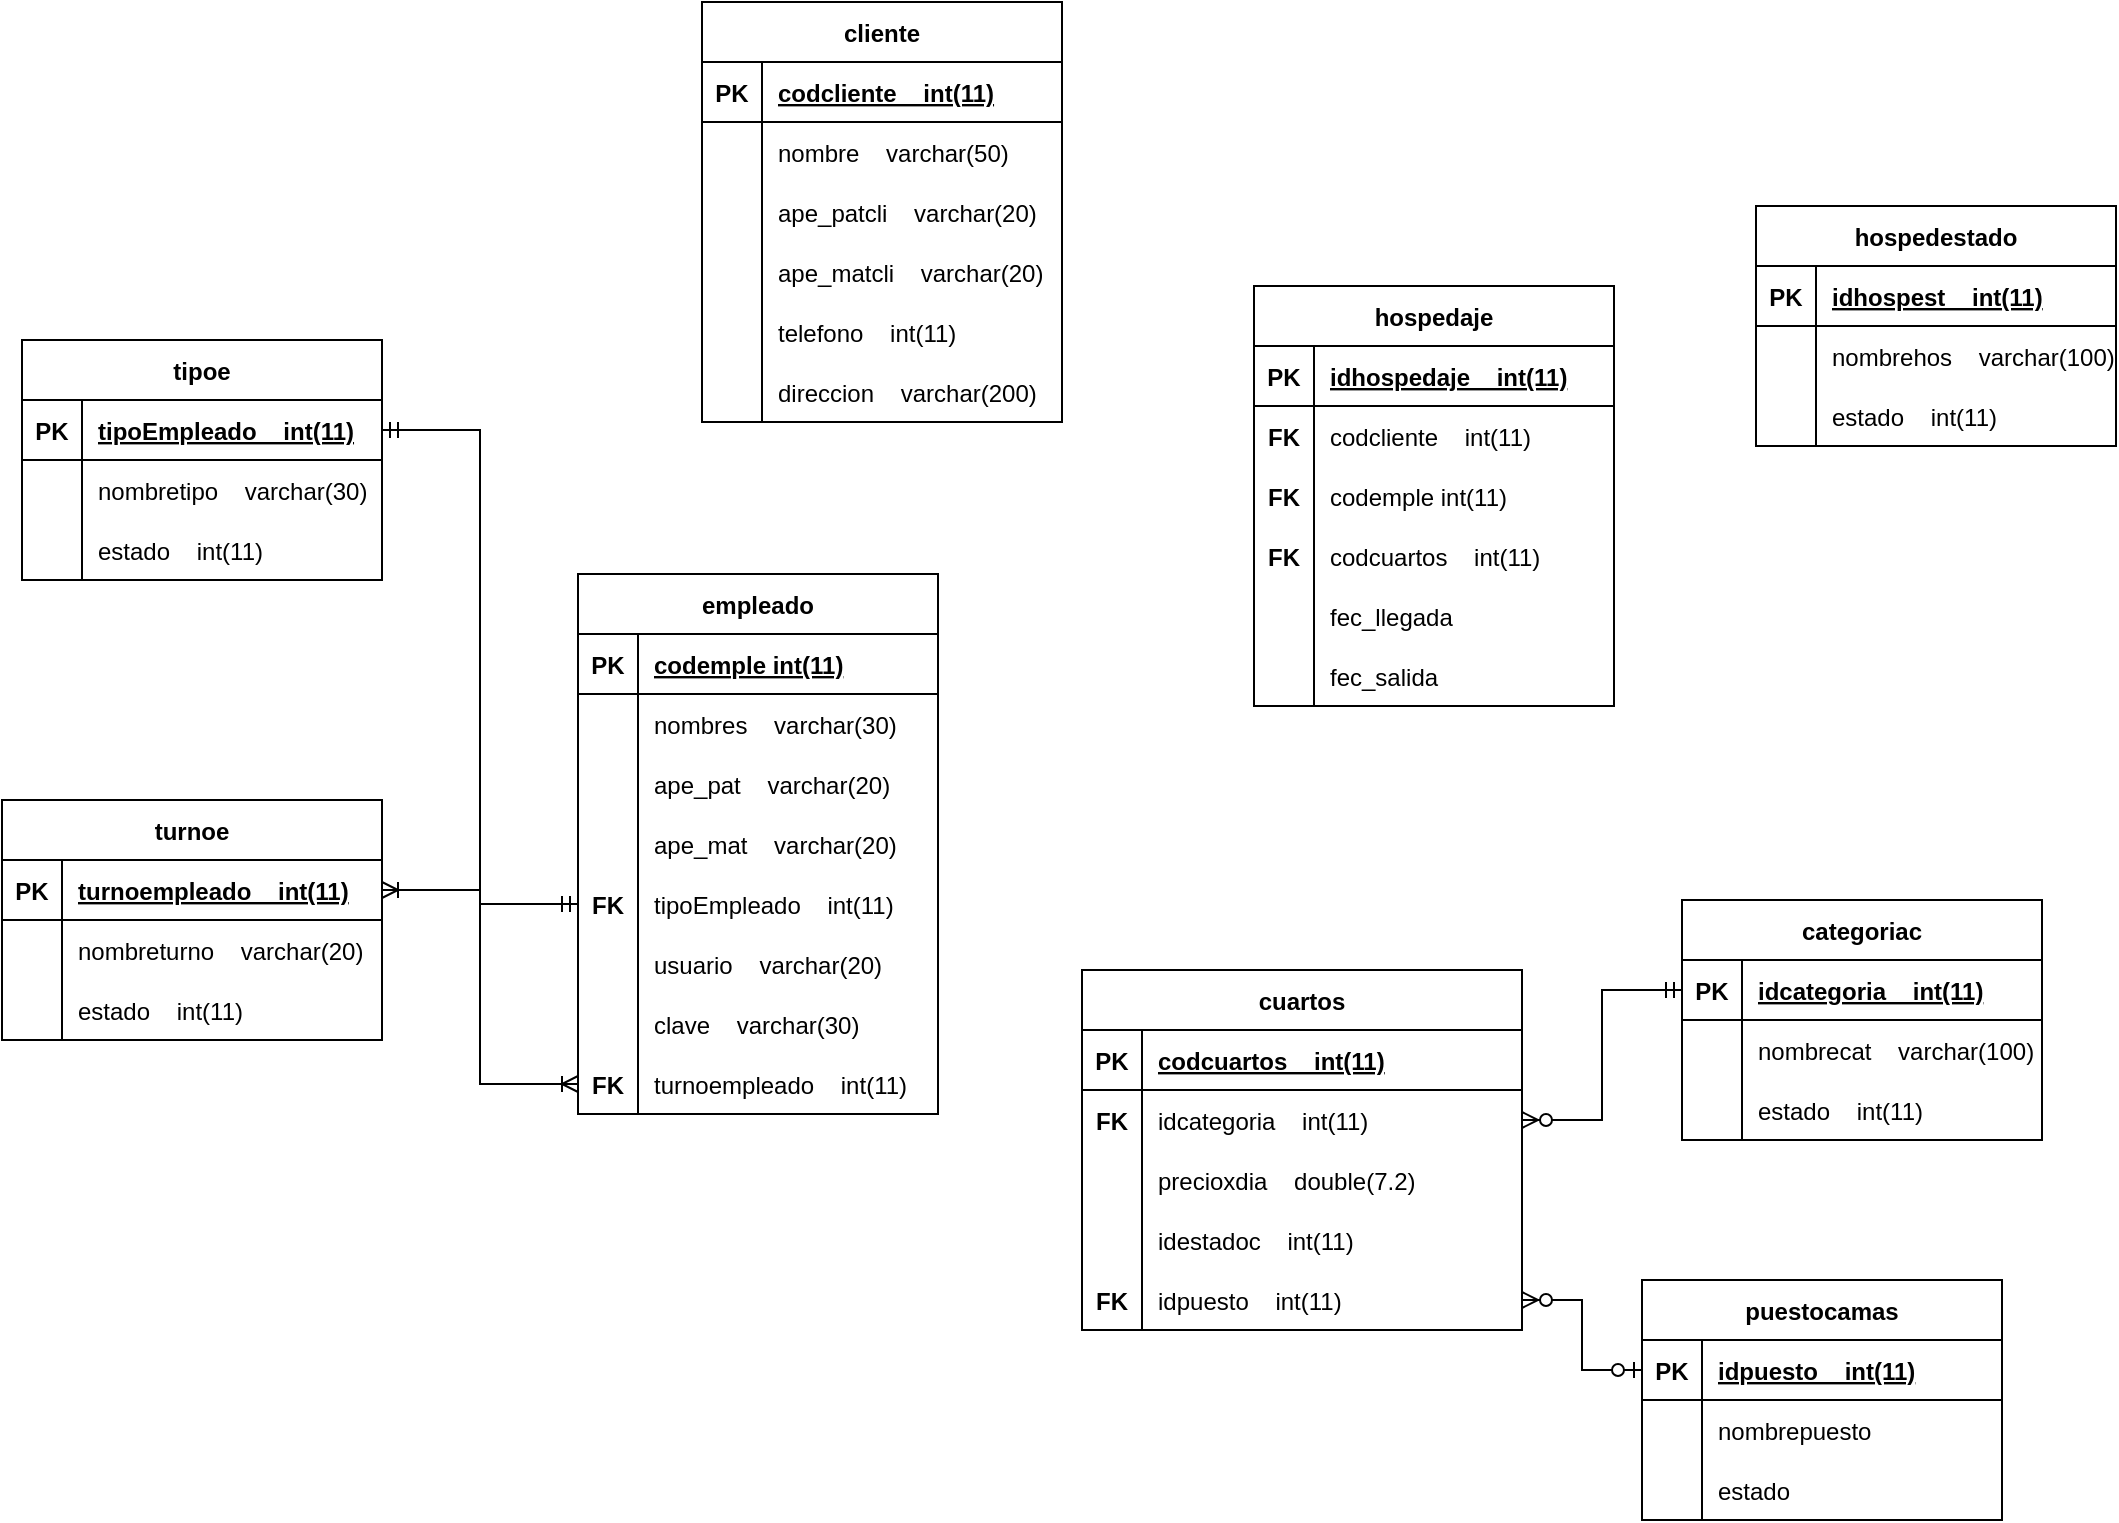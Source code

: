 <mxfile version="20.8.19" type="github">
  <diagram id="R2lEEEUBdFMjLlhIrx00" name="Page-1">
    <mxGraphModel dx="1730" dy="1556" grid="0" gridSize="10" guides="1" tooltips="1" connect="1" arrows="0" fold="1" page="1" pageScale="1" pageWidth="850" pageHeight="1100" background="none" math="0" shadow="0" extFonts="Permanent Marker^https://fonts.googleapis.com/css?family=Permanent+Marker">
      <root>
        <mxCell id="0" />
        <mxCell id="1" parent="0" />
        <mxCell id="DIXk5Qrp7IGli4hLKdru-1" value="empleado" style="shape=table;startSize=30;container=1;collapsible=1;childLayout=tableLayout;fixedRows=1;rowLines=0;fontStyle=1;align=center;resizeLast=1;" parent="1" vertex="1">
          <mxGeometry x="-62" y="187" width="180" height="270" as="geometry" />
        </mxCell>
        <mxCell id="DIXk5Qrp7IGli4hLKdru-2" value="" style="shape=tableRow;horizontal=0;startSize=0;swimlaneHead=0;swimlaneBody=0;fillColor=none;collapsible=0;dropTarget=0;points=[[0,0.5],[1,0.5]];portConstraint=eastwest;top=0;left=0;right=0;bottom=1;" parent="DIXk5Qrp7IGli4hLKdru-1" vertex="1">
          <mxGeometry y="30" width="180" height="30" as="geometry" />
        </mxCell>
        <mxCell id="DIXk5Qrp7IGli4hLKdru-3" value="PK" style="shape=partialRectangle;connectable=0;fillColor=none;top=0;left=0;bottom=0;right=0;fontStyle=1;overflow=hidden;" parent="DIXk5Qrp7IGli4hLKdru-2" vertex="1">
          <mxGeometry width="30" height="30" as="geometry">
            <mxRectangle width="30" height="30" as="alternateBounds" />
          </mxGeometry>
        </mxCell>
        <mxCell id="DIXk5Qrp7IGli4hLKdru-4" value="codemple int(11)" style="shape=partialRectangle;connectable=0;fillColor=none;top=0;left=0;bottom=0;right=0;align=left;spacingLeft=6;fontStyle=5;overflow=hidden;" parent="DIXk5Qrp7IGli4hLKdru-2" vertex="1">
          <mxGeometry x="30" width="150" height="30" as="geometry">
            <mxRectangle width="150" height="30" as="alternateBounds" />
          </mxGeometry>
        </mxCell>
        <mxCell id="DIXk5Qrp7IGli4hLKdru-5" value="" style="shape=tableRow;horizontal=0;startSize=0;swimlaneHead=0;swimlaneBody=0;fillColor=none;collapsible=0;dropTarget=0;points=[[0,0.5],[1,0.5]];portConstraint=eastwest;top=0;left=0;right=0;bottom=0;" parent="DIXk5Qrp7IGli4hLKdru-1" vertex="1">
          <mxGeometry y="60" width="180" height="30" as="geometry" />
        </mxCell>
        <mxCell id="DIXk5Qrp7IGli4hLKdru-6" value="" style="shape=partialRectangle;connectable=0;fillColor=none;top=0;left=0;bottom=0;right=0;editable=1;overflow=hidden;" parent="DIXk5Qrp7IGli4hLKdru-5" vertex="1">
          <mxGeometry width="30" height="30" as="geometry">
            <mxRectangle width="30" height="30" as="alternateBounds" />
          </mxGeometry>
        </mxCell>
        <mxCell id="DIXk5Qrp7IGli4hLKdru-7" value="nombres    varchar(30)" style="shape=partialRectangle;connectable=0;fillColor=none;top=0;left=0;bottom=0;right=0;align=left;spacingLeft=6;overflow=hidden;" parent="DIXk5Qrp7IGli4hLKdru-5" vertex="1">
          <mxGeometry x="30" width="150" height="30" as="geometry">
            <mxRectangle width="150" height="30" as="alternateBounds" />
          </mxGeometry>
        </mxCell>
        <mxCell id="DIXk5Qrp7IGli4hLKdru-8" value="" style="shape=tableRow;horizontal=0;startSize=0;swimlaneHead=0;swimlaneBody=0;fillColor=none;collapsible=0;dropTarget=0;points=[[0,0.5],[1,0.5]];portConstraint=eastwest;top=0;left=0;right=0;bottom=0;" parent="DIXk5Qrp7IGli4hLKdru-1" vertex="1">
          <mxGeometry y="90" width="180" height="30" as="geometry" />
        </mxCell>
        <mxCell id="DIXk5Qrp7IGli4hLKdru-9" value="" style="shape=partialRectangle;connectable=0;fillColor=none;top=0;left=0;bottom=0;right=0;editable=1;overflow=hidden;" parent="DIXk5Qrp7IGli4hLKdru-8" vertex="1">
          <mxGeometry width="30" height="30" as="geometry">
            <mxRectangle width="30" height="30" as="alternateBounds" />
          </mxGeometry>
        </mxCell>
        <mxCell id="DIXk5Qrp7IGli4hLKdru-10" value="ape_pat    varchar(20)" style="shape=partialRectangle;connectable=0;fillColor=none;top=0;left=0;bottom=0;right=0;align=left;spacingLeft=6;overflow=hidden;" parent="DIXk5Qrp7IGli4hLKdru-8" vertex="1">
          <mxGeometry x="30" width="150" height="30" as="geometry">
            <mxRectangle width="150" height="30" as="alternateBounds" />
          </mxGeometry>
        </mxCell>
        <mxCell id="DIXk5Qrp7IGli4hLKdru-11" value="" style="shape=tableRow;horizontal=0;startSize=0;swimlaneHead=0;swimlaneBody=0;fillColor=none;collapsible=0;dropTarget=0;points=[[0,0.5],[1,0.5]];portConstraint=eastwest;top=0;left=0;right=0;bottom=0;" parent="DIXk5Qrp7IGli4hLKdru-1" vertex="1">
          <mxGeometry y="120" width="180" height="30" as="geometry" />
        </mxCell>
        <mxCell id="DIXk5Qrp7IGli4hLKdru-12" value="" style="shape=partialRectangle;connectable=0;fillColor=none;top=0;left=0;bottom=0;right=0;editable=1;overflow=hidden;" parent="DIXk5Qrp7IGli4hLKdru-11" vertex="1">
          <mxGeometry width="30" height="30" as="geometry">
            <mxRectangle width="30" height="30" as="alternateBounds" />
          </mxGeometry>
        </mxCell>
        <mxCell id="DIXk5Qrp7IGli4hLKdru-13" value="ape_mat    varchar(20)" style="shape=partialRectangle;connectable=0;fillColor=none;top=0;left=0;bottom=0;right=0;align=left;spacingLeft=6;overflow=hidden;" parent="DIXk5Qrp7IGli4hLKdru-11" vertex="1">
          <mxGeometry x="30" width="150" height="30" as="geometry">
            <mxRectangle width="150" height="30" as="alternateBounds" />
          </mxGeometry>
        </mxCell>
        <mxCell id="DIXk5Qrp7IGli4hLKdru-14" value="" style="shape=tableRow;horizontal=0;startSize=0;swimlaneHead=0;swimlaneBody=0;fillColor=none;collapsible=0;dropTarget=0;points=[[0,0.5],[1,0.5]];portConstraint=eastwest;top=0;left=0;right=0;bottom=0;" parent="DIXk5Qrp7IGli4hLKdru-1" vertex="1">
          <mxGeometry y="150" width="180" height="30" as="geometry" />
        </mxCell>
        <mxCell id="DIXk5Qrp7IGli4hLKdru-15" value="FK" style="shape=partialRectangle;connectable=0;fillColor=none;top=0;left=0;bottom=0;right=0;editable=1;overflow=hidden;fontStyle=1" parent="DIXk5Qrp7IGli4hLKdru-14" vertex="1">
          <mxGeometry width="30" height="30" as="geometry">
            <mxRectangle width="30" height="30" as="alternateBounds" />
          </mxGeometry>
        </mxCell>
        <mxCell id="DIXk5Qrp7IGli4hLKdru-16" value="tipoEmpleado    int(11)" style="shape=partialRectangle;connectable=0;fillColor=none;top=0;left=0;bottom=0;right=0;align=left;spacingLeft=6;overflow=hidden;" parent="DIXk5Qrp7IGli4hLKdru-14" vertex="1">
          <mxGeometry x="30" width="150" height="30" as="geometry">
            <mxRectangle width="150" height="30" as="alternateBounds" />
          </mxGeometry>
        </mxCell>
        <mxCell id="DIXk5Qrp7IGli4hLKdru-17" value="" style="shape=tableRow;horizontal=0;startSize=0;swimlaneHead=0;swimlaneBody=0;fillColor=none;collapsible=0;dropTarget=0;points=[[0,0.5],[1,0.5]];portConstraint=eastwest;top=0;left=0;right=0;bottom=0;" parent="DIXk5Qrp7IGli4hLKdru-1" vertex="1">
          <mxGeometry y="180" width="180" height="30" as="geometry" />
        </mxCell>
        <mxCell id="DIXk5Qrp7IGli4hLKdru-18" value="" style="shape=partialRectangle;connectable=0;fillColor=none;top=0;left=0;bottom=0;right=0;editable=1;overflow=hidden;" parent="DIXk5Qrp7IGli4hLKdru-17" vertex="1">
          <mxGeometry width="30" height="30" as="geometry">
            <mxRectangle width="30" height="30" as="alternateBounds" />
          </mxGeometry>
        </mxCell>
        <mxCell id="DIXk5Qrp7IGli4hLKdru-19" value="usuario    varchar(20)" style="shape=partialRectangle;connectable=0;fillColor=none;top=0;left=0;bottom=0;right=0;align=left;spacingLeft=6;overflow=hidden;" parent="DIXk5Qrp7IGli4hLKdru-17" vertex="1">
          <mxGeometry x="30" width="150" height="30" as="geometry">
            <mxRectangle width="150" height="30" as="alternateBounds" />
          </mxGeometry>
        </mxCell>
        <mxCell id="DIXk5Qrp7IGli4hLKdru-39" value="" style="shape=tableRow;horizontal=0;startSize=0;swimlaneHead=0;swimlaneBody=0;fillColor=none;collapsible=0;dropTarget=0;points=[[0,0.5],[1,0.5]];portConstraint=eastwest;top=0;left=0;right=0;bottom=0;" parent="DIXk5Qrp7IGli4hLKdru-1" vertex="1">
          <mxGeometry y="210" width="180" height="30" as="geometry" />
        </mxCell>
        <mxCell id="DIXk5Qrp7IGli4hLKdru-40" value="" style="shape=partialRectangle;connectable=0;fillColor=none;top=0;left=0;bottom=0;right=0;editable=1;overflow=hidden;" parent="DIXk5Qrp7IGli4hLKdru-39" vertex="1">
          <mxGeometry width="30" height="30" as="geometry">
            <mxRectangle width="30" height="30" as="alternateBounds" />
          </mxGeometry>
        </mxCell>
        <mxCell id="DIXk5Qrp7IGli4hLKdru-41" value="clave    varchar(30)" style="shape=partialRectangle;connectable=0;fillColor=none;top=0;left=0;bottom=0;right=0;align=left;spacingLeft=6;overflow=hidden;" parent="DIXk5Qrp7IGli4hLKdru-39" vertex="1">
          <mxGeometry x="30" width="150" height="30" as="geometry">
            <mxRectangle width="150" height="30" as="alternateBounds" />
          </mxGeometry>
        </mxCell>
        <mxCell id="DIXk5Qrp7IGli4hLKdru-42" value="" style="shape=tableRow;horizontal=0;startSize=0;swimlaneHead=0;swimlaneBody=0;fillColor=none;collapsible=0;dropTarget=0;points=[[0,0.5],[1,0.5]];portConstraint=eastwest;top=0;left=0;right=0;bottom=0;" parent="DIXk5Qrp7IGli4hLKdru-1" vertex="1">
          <mxGeometry y="240" width="180" height="30" as="geometry" />
        </mxCell>
        <mxCell id="DIXk5Qrp7IGli4hLKdru-43" value="FK" style="shape=partialRectangle;connectable=0;fillColor=none;top=0;left=0;bottom=0;right=0;editable=1;overflow=hidden;fontStyle=1" parent="DIXk5Qrp7IGli4hLKdru-42" vertex="1">
          <mxGeometry width="30" height="30" as="geometry">
            <mxRectangle width="30" height="30" as="alternateBounds" />
          </mxGeometry>
        </mxCell>
        <mxCell id="DIXk5Qrp7IGli4hLKdru-44" value="turnoempleado    int(11)" style="shape=partialRectangle;connectable=0;fillColor=none;top=0;left=0;bottom=0;right=0;align=left;spacingLeft=6;overflow=hidden;" parent="DIXk5Qrp7IGli4hLKdru-42" vertex="1">
          <mxGeometry x="30" width="150" height="30" as="geometry">
            <mxRectangle width="150" height="30" as="alternateBounds" />
          </mxGeometry>
        </mxCell>
        <mxCell id="DIXk5Qrp7IGli4hLKdru-45" value="tipoe" style="shape=table;startSize=30;container=1;collapsible=1;childLayout=tableLayout;fixedRows=1;rowLines=0;fontStyle=1;align=center;resizeLast=1;" parent="1" vertex="1">
          <mxGeometry x="-340" y="70" width="180" height="120" as="geometry" />
        </mxCell>
        <mxCell id="DIXk5Qrp7IGli4hLKdru-46" value="" style="shape=tableRow;horizontal=0;startSize=0;swimlaneHead=0;swimlaneBody=0;fillColor=none;collapsible=0;dropTarget=0;points=[[0,0.5],[1,0.5]];portConstraint=eastwest;top=0;left=0;right=0;bottom=1;" parent="DIXk5Qrp7IGli4hLKdru-45" vertex="1">
          <mxGeometry y="30" width="180" height="30" as="geometry" />
        </mxCell>
        <mxCell id="DIXk5Qrp7IGli4hLKdru-47" value="PK" style="shape=partialRectangle;connectable=0;fillColor=none;top=0;left=0;bottom=0;right=0;fontStyle=1;overflow=hidden;" parent="DIXk5Qrp7IGli4hLKdru-46" vertex="1">
          <mxGeometry width="30" height="30" as="geometry">
            <mxRectangle width="30" height="30" as="alternateBounds" />
          </mxGeometry>
        </mxCell>
        <mxCell id="DIXk5Qrp7IGli4hLKdru-48" value="tipoEmpleado    int(11)" style="shape=partialRectangle;connectable=0;fillColor=none;top=0;left=0;bottom=0;right=0;align=left;spacingLeft=6;fontStyle=5;overflow=hidden;" parent="DIXk5Qrp7IGli4hLKdru-46" vertex="1">
          <mxGeometry x="30" width="150" height="30" as="geometry">
            <mxRectangle width="150" height="30" as="alternateBounds" />
          </mxGeometry>
        </mxCell>
        <mxCell id="DIXk5Qrp7IGli4hLKdru-49" value="" style="shape=tableRow;horizontal=0;startSize=0;swimlaneHead=0;swimlaneBody=0;fillColor=none;collapsible=0;dropTarget=0;points=[[0,0.5],[1,0.5]];portConstraint=eastwest;top=0;left=0;right=0;bottom=0;" parent="DIXk5Qrp7IGli4hLKdru-45" vertex="1">
          <mxGeometry y="60" width="180" height="30" as="geometry" />
        </mxCell>
        <mxCell id="DIXk5Qrp7IGli4hLKdru-50" value="" style="shape=partialRectangle;connectable=0;fillColor=none;top=0;left=0;bottom=0;right=0;editable=1;overflow=hidden;" parent="DIXk5Qrp7IGli4hLKdru-49" vertex="1">
          <mxGeometry width="30" height="30" as="geometry">
            <mxRectangle width="30" height="30" as="alternateBounds" />
          </mxGeometry>
        </mxCell>
        <mxCell id="DIXk5Qrp7IGli4hLKdru-51" value="nombretipo    varchar(30)" style="shape=partialRectangle;connectable=0;fillColor=none;top=0;left=0;bottom=0;right=0;align=left;spacingLeft=6;overflow=hidden;" parent="DIXk5Qrp7IGli4hLKdru-49" vertex="1">
          <mxGeometry x="30" width="150" height="30" as="geometry">
            <mxRectangle width="150" height="30" as="alternateBounds" />
          </mxGeometry>
        </mxCell>
        <mxCell id="DIXk5Qrp7IGli4hLKdru-52" value="" style="shape=tableRow;horizontal=0;startSize=0;swimlaneHead=0;swimlaneBody=0;fillColor=none;collapsible=0;dropTarget=0;points=[[0,0.5],[1,0.5]];portConstraint=eastwest;top=0;left=0;right=0;bottom=0;" parent="DIXk5Qrp7IGli4hLKdru-45" vertex="1">
          <mxGeometry y="90" width="180" height="30" as="geometry" />
        </mxCell>
        <mxCell id="DIXk5Qrp7IGli4hLKdru-53" value="" style="shape=partialRectangle;connectable=0;fillColor=none;top=0;left=0;bottom=0;right=0;editable=1;overflow=hidden;" parent="DIXk5Qrp7IGli4hLKdru-52" vertex="1">
          <mxGeometry width="30" height="30" as="geometry">
            <mxRectangle width="30" height="30" as="alternateBounds" />
          </mxGeometry>
        </mxCell>
        <mxCell id="DIXk5Qrp7IGli4hLKdru-54" value="estado    int(11)" style="shape=partialRectangle;connectable=0;fillColor=none;top=0;left=0;bottom=0;right=0;align=left;spacingLeft=6;overflow=hidden;" parent="DIXk5Qrp7IGli4hLKdru-52" vertex="1">
          <mxGeometry x="30" width="150" height="30" as="geometry">
            <mxRectangle width="150" height="30" as="alternateBounds" />
          </mxGeometry>
        </mxCell>
        <mxCell id="DIXk5Qrp7IGli4hLKdru-71" value="turnoe" style="shape=table;startSize=30;container=1;collapsible=1;childLayout=tableLayout;fixedRows=1;rowLines=0;fontStyle=1;align=center;resizeLast=1;" parent="1" vertex="1">
          <mxGeometry x="-350" y="300" width="190" height="120" as="geometry" />
        </mxCell>
        <mxCell id="DIXk5Qrp7IGli4hLKdru-72" value="" style="shape=tableRow;horizontal=0;startSize=0;swimlaneHead=0;swimlaneBody=0;fillColor=none;collapsible=0;dropTarget=0;points=[[0,0.5],[1,0.5]];portConstraint=eastwest;top=0;left=0;right=0;bottom=1;" parent="DIXk5Qrp7IGli4hLKdru-71" vertex="1">
          <mxGeometry y="30" width="190" height="30" as="geometry" />
        </mxCell>
        <mxCell id="DIXk5Qrp7IGli4hLKdru-73" value="PK" style="shape=partialRectangle;connectable=0;fillColor=none;top=0;left=0;bottom=0;right=0;fontStyle=1;overflow=hidden;" parent="DIXk5Qrp7IGli4hLKdru-72" vertex="1">
          <mxGeometry width="30" height="30" as="geometry">
            <mxRectangle width="30" height="30" as="alternateBounds" />
          </mxGeometry>
        </mxCell>
        <mxCell id="DIXk5Qrp7IGli4hLKdru-74" value="turnoempleado    int(11)" style="shape=partialRectangle;connectable=0;fillColor=none;top=0;left=0;bottom=0;right=0;align=left;spacingLeft=6;fontStyle=5;overflow=hidden;" parent="DIXk5Qrp7IGli4hLKdru-72" vertex="1">
          <mxGeometry x="30" width="160" height="30" as="geometry">
            <mxRectangle width="160" height="30" as="alternateBounds" />
          </mxGeometry>
        </mxCell>
        <mxCell id="DIXk5Qrp7IGli4hLKdru-75" value="" style="shape=tableRow;horizontal=0;startSize=0;swimlaneHead=0;swimlaneBody=0;fillColor=none;collapsible=0;dropTarget=0;points=[[0,0.5],[1,0.5]];portConstraint=eastwest;top=0;left=0;right=0;bottom=0;" parent="DIXk5Qrp7IGli4hLKdru-71" vertex="1">
          <mxGeometry y="60" width="190" height="30" as="geometry" />
        </mxCell>
        <mxCell id="DIXk5Qrp7IGli4hLKdru-76" value="" style="shape=partialRectangle;connectable=0;fillColor=none;top=0;left=0;bottom=0;right=0;editable=1;overflow=hidden;" parent="DIXk5Qrp7IGli4hLKdru-75" vertex="1">
          <mxGeometry width="30" height="30" as="geometry">
            <mxRectangle width="30" height="30" as="alternateBounds" />
          </mxGeometry>
        </mxCell>
        <mxCell id="DIXk5Qrp7IGli4hLKdru-77" value="nombreturno    varchar(20)" style="shape=partialRectangle;connectable=0;fillColor=none;top=0;left=0;bottom=0;right=0;align=left;spacingLeft=6;overflow=hidden;" parent="DIXk5Qrp7IGli4hLKdru-75" vertex="1">
          <mxGeometry x="30" width="160" height="30" as="geometry">
            <mxRectangle width="160" height="30" as="alternateBounds" />
          </mxGeometry>
        </mxCell>
        <mxCell id="DIXk5Qrp7IGli4hLKdru-78" value="" style="shape=tableRow;horizontal=0;startSize=0;swimlaneHead=0;swimlaneBody=0;fillColor=none;collapsible=0;dropTarget=0;points=[[0,0.5],[1,0.5]];portConstraint=eastwest;top=0;left=0;right=0;bottom=0;" parent="DIXk5Qrp7IGli4hLKdru-71" vertex="1">
          <mxGeometry y="90" width="190" height="30" as="geometry" />
        </mxCell>
        <mxCell id="DIXk5Qrp7IGli4hLKdru-79" value="" style="shape=partialRectangle;connectable=0;fillColor=none;top=0;left=0;bottom=0;right=0;editable=1;overflow=hidden;" parent="DIXk5Qrp7IGli4hLKdru-78" vertex="1">
          <mxGeometry width="30" height="30" as="geometry">
            <mxRectangle width="30" height="30" as="alternateBounds" />
          </mxGeometry>
        </mxCell>
        <mxCell id="DIXk5Qrp7IGli4hLKdru-80" value="estado    int(11)" style="shape=partialRectangle;connectable=0;fillColor=none;top=0;left=0;bottom=0;right=0;align=left;spacingLeft=6;overflow=hidden;" parent="DIXk5Qrp7IGli4hLKdru-78" vertex="1">
          <mxGeometry x="30" width="160" height="30" as="geometry">
            <mxRectangle width="160" height="30" as="alternateBounds" />
          </mxGeometry>
        </mxCell>
        <mxCell id="DIXk5Qrp7IGli4hLKdru-97" value="" style="edgeStyle=orthogonalEdgeStyle;fontSize=12;html=1;endArrow=ERmandOne;startArrow=ERmandOne;rounded=0;exitX=1;exitY=0.5;exitDx=0;exitDy=0;entryX=0;entryY=0.5;entryDx=0;entryDy=0;" parent="1" source="DIXk5Qrp7IGli4hLKdru-46" target="DIXk5Qrp7IGli4hLKdru-14" edge="1">
          <mxGeometry width="100" height="100" relative="1" as="geometry">
            <mxPoint x="-120" y="290" as="sourcePoint" />
            <mxPoint x="-20" y="190" as="targetPoint" />
          </mxGeometry>
        </mxCell>
        <mxCell id="DIXk5Qrp7IGli4hLKdru-100" value="cliente" style="shape=table;startSize=30;container=1;collapsible=1;childLayout=tableLayout;fixedRows=1;rowLines=0;fontStyle=1;align=center;resizeLast=1;" parent="1" vertex="1">
          <mxGeometry y="-99" width="180" height="210" as="geometry" />
        </mxCell>
        <mxCell id="DIXk5Qrp7IGli4hLKdru-101" value="" style="shape=tableRow;horizontal=0;startSize=0;swimlaneHead=0;swimlaneBody=0;fillColor=none;collapsible=0;dropTarget=0;points=[[0,0.5],[1,0.5]];portConstraint=eastwest;top=0;left=0;right=0;bottom=1;" parent="DIXk5Qrp7IGli4hLKdru-100" vertex="1">
          <mxGeometry y="30" width="180" height="30" as="geometry" />
        </mxCell>
        <mxCell id="DIXk5Qrp7IGli4hLKdru-102" value="PK" style="shape=partialRectangle;connectable=0;fillColor=none;top=0;left=0;bottom=0;right=0;fontStyle=1;overflow=hidden;" parent="DIXk5Qrp7IGli4hLKdru-101" vertex="1">
          <mxGeometry width="30" height="30" as="geometry">
            <mxRectangle width="30" height="30" as="alternateBounds" />
          </mxGeometry>
        </mxCell>
        <mxCell id="DIXk5Qrp7IGli4hLKdru-103" value="codcliente    int(11)" style="shape=partialRectangle;connectable=0;fillColor=none;top=0;left=0;bottom=0;right=0;align=left;spacingLeft=6;fontStyle=5;overflow=hidden;" parent="DIXk5Qrp7IGli4hLKdru-101" vertex="1">
          <mxGeometry x="30" width="150" height="30" as="geometry">
            <mxRectangle width="150" height="30" as="alternateBounds" />
          </mxGeometry>
        </mxCell>
        <mxCell id="DIXk5Qrp7IGli4hLKdru-104" value="" style="shape=tableRow;horizontal=0;startSize=0;swimlaneHead=0;swimlaneBody=0;fillColor=none;collapsible=0;dropTarget=0;points=[[0,0.5],[1,0.5]];portConstraint=eastwest;top=0;left=0;right=0;bottom=0;" parent="DIXk5Qrp7IGli4hLKdru-100" vertex="1">
          <mxGeometry y="60" width="180" height="30" as="geometry" />
        </mxCell>
        <mxCell id="DIXk5Qrp7IGli4hLKdru-105" value="" style="shape=partialRectangle;connectable=0;fillColor=none;top=0;left=0;bottom=0;right=0;editable=1;overflow=hidden;" parent="DIXk5Qrp7IGli4hLKdru-104" vertex="1">
          <mxGeometry width="30" height="30" as="geometry">
            <mxRectangle width="30" height="30" as="alternateBounds" />
          </mxGeometry>
        </mxCell>
        <mxCell id="DIXk5Qrp7IGli4hLKdru-106" value="nombre    varchar(50)" style="shape=partialRectangle;connectable=0;fillColor=none;top=0;left=0;bottom=0;right=0;align=left;spacingLeft=6;overflow=hidden;" parent="DIXk5Qrp7IGli4hLKdru-104" vertex="1">
          <mxGeometry x="30" width="150" height="30" as="geometry">
            <mxRectangle width="150" height="30" as="alternateBounds" />
          </mxGeometry>
        </mxCell>
        <mxCell id="DIXk5Qrp7IGli4hLKdru-107" value="" style="shape=tableRow;horizontal=0;startSize=0;swimlaneHead=0;swimlaneBody=0;fillColor=none;collapsible=0;dropTarget=0;points=[[0,0.5],[1,0.5]];portConstraint=eastwest;top=0;left=0;right=0;bottom=0;" parent="DIXk5Qrp7IGli4hLKdru-100" vertex="1">
          <mxGeometry y="90" width="180" height="30" as="geometry" />
        </mxCell>
        <mxCell id="DIXk5Qrp7IGli4hLKdru-108" value="" style="shape=partialRectangle;connectable=0;fillColor=none;top=0;left=0;bottom=0;right=0;editable=1;overflow=hidden;" parent="DIXk5Qrp7IGli4hLKdru-107" vertex="1">
          <mxGeometry width="30" height="30" as="geometry">
            <mxRectangle width="30" height="30" as="alternateBounds" />
          </mxGeometry>
        </mxCell>
        <mxCell id="DIXk5Qrp7IGli4hLKdru-109" value="ape_patcli    varchar(20)" style="shape=partialRectangle;connectable=0;fillColor=none;top=0;left=0;bottom=0;right=0;align=left;spacingLeft=6;overflow=hidden;" parent="DIXk5Qrp7IGli4hLKdru-107" vertex="1">
          <mxGeometry x="30" width="150" height="30" as="geometry">
            <mxRectangle width="150" height="30" as="alternateBounds" />
          </mxGeometry>
        </mxCell>
        <mxCell id="DIXk5Qrp7IGli4hLKdru-110" value="" style="shape=tableRow;horizontal=0;startSize=0;swimlaneHead=0;swimlaneBody=0;fillColor=none;collapsible=0;dropTarget=0;points=[[0,0.5],[1,0.5]];portConstraint=eastwest;top=0;left=0;right=0;bottom=0;" parent="DIXk5Qrp7IGli4hLKdru-100" vertex="1">
          <mxGeometry y="120" width="180" height="30" as="geometry" />
        </mxCell>
        <mxCell id="DIXk5Qrp7IGli4hLKdru-111" value="" style="shape=partialRectangle;connectable=0;fillColor=none;top=0;left=0;bottom=0;right=0;editable=1;overflow=hidden;" parent="DIXk5Qrp7IGli4hLKdru-110" vertex="1">
          <mxGeometry width="30" height="30" as="geometry">
            <mxRectangle width="30" height="30" as="alternateBounds" />
          </mxGeometry>
        </mxCell>
        <mxCell id="DIXk5Qrp7IGli4hLKdru-112" value="ape_matcli    varchar(20)" style="shape=partialRectangle;connectable=0;fillColor=none;top=0;left=0;bottom=0;right=0;align=left;spacingLeft=6;overflow=hidden;" parent="DIXk5Qrp7IGli4hLKdru-110" vertex="1">
          <mxGeometry x="30" width="150" height="30" as="geometry">
            <mxRectangle width="150" height="30" as="alternateBounds" />
          </mxGeometry>
        </mxCell>
        <mxCell id="DIXk5Qrp7IGli4hLKdru-113" value="" style="shape=tableRow;horizontal=0;startSize=0;swimlaneHead=0;swimlaneBody=0;fillColor=none;collapsible=0;dropTarget=0;points=[[0,0.5],[1,0.5]];portConstraint=eastwest;top=0;left=0;right=0;bottom=0;" parent="DIXk5Qrp7IGli4hLKdru-100" vertex="1">
          <mxGeometry y="150" width="180" height="30" as="geometry" />
        </mxCell>
        <mxCell id="DIXk5Qrp7IGli4hLKdru-114" value="" style="shape=partialRectangle;connectable=0;fillColor=none;top=0;left=0;bottom=0;right=0;editable=1;overflow=hidden;" parent="DIXk5Qrp7IGli4hLKdru-113" vertex="1">
          <mxGeometry width="30" height="30" as="geometry">
            <mxRectangle width="30" height="30" as="alternateBounds" />
          </mxGeometry>
        </mxCell>
        <mxCell id="DIXk5Qrp7IGli4hLKdru-115" value="telefono    int(11)" style="shape=partialRectangle;connectable=0;fillColor=none;top=0;left=0;bottom=0;right=0;align=left;spacingLeft=6;overflow=hidden;" parent="DIXk5Qrp7IGli4hLKdru-113" vertex="1">
          <mxGeometry x="30" width="150" height="30" as="geometry">
            <mxRectangle width="150" height="30" as="alternateBounds" />
          </mxGeometry>
        </mxCell>
        <mxCell id="DIXk5Qrp7IGli4hLKdru-116" value="" style="shape=tableRow;horizontal=0;startSize=0;swimlaneHead=0;swimlaneBody=0;fillColor=none;collapsible=0;dropTarget=0;points=[[0,0.5],[1,0.5]];portConstraint=eastwest;top=0;left=0;right=0;bottom=0;" parent="DIXk5Qrp7IGli4hLKdru-100" vertex="1">
          <mxGeometry y="180" width="180" height="30" as="geometry" />
        </mxCell>
        <mxCell id="DIXk5Qrp7IGli4hLKdru-117" value="" style="shape=partialRectangle;connectable=0;fillColor=none;top=0;left=0;bottom=0;right=0;editable=1;overflow=hidden;" parent="DIXk5Qrp7IGli4hLKdru-116" vertex="1">
          <mxGeometry width="30" height="30" as="geometry">
            <mxRectangle width="30" height="30" as="alternateBounds" />
          </mxGeometry>
        </mxCell>
        <mxCell id="DIXk5Qrp7IGli4hLKdru-118" value="direccion    varchar(200)" style="shape=partialRectangle;connectable=0;fillColor=none;top=0;left=0;bottom=0;right=0;align=left;spacingLeft=6;overflow=hidden;" parent="DIXk5Qrp7IGli4hLKdru-116" vertex="1">
          <mxGeometry x="30" width="150" height="30" as="geometry">
            <mxRectangle width="150" height="30" as="alternateBounds" />
          </mxGeometry>
        </mxCell>
        <mxCell id="DIXk5Qrp7IGli4hLKdru-119" value="cuartos" style="shape=table;startSize=30;container=1;collapsible=1;childLayout=tableLayout;fixedRows=1;rowLines=0;fontStyle=1;align=center;resizeLast=1;" parent="1" vertex="1">
          <mxGeometry x="190" y="385" width="220" height="180" as="geometry" />
        </mxCell>
        <mxCell id="DIXk5Qrp7IGli4hLKdru-120" value="" style="shape=tableRow;horizontal=0;startSize=0;swimlaneHead=0;swimlaneBody=0;fillColor=none;collapsible=0;dropTarget=0;points=[[0,0.5],[1,0.5]];portConstraint=eastwest;top=0;left=0;right=0;bottom=1;" parent="DIXk5Qrp7IGli4hLKdru-119" vertex="1">
          <mxGeometry y="30" width="220" height="30" as="geometry" />
        </mxCell>
        <mxCell id="DIXk5Qrp7IGli4hLKdru-121" value="PK" style="shape=partialRectangle;connectable=0;fillColor=none;top=0;left=0;bottom=0;right=0;fontStyle=1;overflow=hidden;" parent="DIXk5Qrp7IGli4hLKdru-120" vertex="1">
          <mxGeometry width="30" height="30" as="geometry">
            <mxRectangle width="30" height="30" as="alternateBounds" />
          </mxGeometry>
        </mxCell>
        <mxCell id="DIXk5Qrp7IGli4hLKdru-122" value="codcuartos    int(11)" style="shape=partialRectangle;connectable=0;fillColor=none;top=0;left=0;bottom=0;right=0;align=left;spacingLeft=6;fontStyle=5;overflow=hidden;" parent="DIXk5Qrp7IGli4hLKdru-120" vertex="1">
          <mxGeometry x="30" width="190" height="30" as="geometry">
            <mxRectangle width="190" height="30" as="alternateBounds" />
          </mxGeometry>
        </mxCell>
        <mxCell id="DIXk5Qrp7IGli4hLKdru-123" value="" style="shape=tableRow;horizontal=0;startSize=0;swimlaneHead=0;swimlaneBody=0;fillColor=none;collapsible=0;dropTarget=0;points=[[0,0.5],[1,0.5]];portConstraint=eastwest;top=0;left=0;right=0;bottom=0;" parent="DIXk5Qrp7IGli4hLKdru-119" vertex="1">
          <mxGeometry y="60" width="220" height="30" as="geometry" />
        </mxCell>
        <mxCell id="DIXk5Qrp7IGli4hLKdru-124" value="FK" style="shape=partialRectangle;connectable=0;fillColor=none;top=0;left=0;bottom=0;right=0;editable=1;overflow=hidden;fontStyle=1" parent="DIXk5Qrp7IGli4hLKdru-123" vertex="1">
          <mxGeometry width="30" height="30" as="geometry">
            <mxRectangle width="30" height="30" as="alternateBounds" />
          </mxGeometry>
        </mxCell>
        <mxCell id="DIXk5Qrp7IGli4hLKdru-125" value="idcategoria    int(11)" style="shape=partialRectangle;connectable=0;fillColor=none;top=0;left=0;bottom=0;right=0;align=left;spacingLeft=6;overflow=hidden;" parent="DIXk5Qrp7IGli4hLKdru-123" vertex="1">
          <mxGeometry x="30" width="190" height="30" as="geometry">
            <mxRectangle width="190" height="30" as="alternateBounds" />
          </mxGeometry>
        </mxCell>
        <mxCell id="DIXk5Qrp7IGli4hLKdru-126" value="" style="shape=tableRow;horizontal=0;startSize=0;swimlaneHead=0;swimlaneBody=0;fillColor=none;collapsible=0;dropTarget=0;points=[[0,0.5],[1,0.5]];portConstraint=eastwest;top=0;left=0;right=0;bottom=0;" parent="DIXk5Qrp7IGli4hLKdru-119" vertex="1">
          <mxGeometry y="90" width="220" height="30" as="geometry" />
        </mxCell>
        <mxCell id="DIXk5Qrp7IGli4hLKdru-127" value="" style="shape=partialRectangle;connectable=0;fillColor=none;top=0;left=0;bottom=0;right=0;editable=1;overflow=hidden;" parent="DIXk5Qrp7IGli4hLKdru-126" vertex="1">
          <mxGeometry width="30" height="30" as="geometry">
            <mxRectangle width="30" height="30" as="alternateBounds" />
          </mxGeometry>
        </mxCell>
        <mxCell id="DIXk5Qrp7IGli4hLKdru-128" value="precioxdia    double(7.2)" style="shape=partialRectangle;connectable=0;fillColor=none;top=0;left=0;bottom=0;right=0;align=left;spacingLeft=6;overflow=hidden;" parent="DIXk5Qrp7IGli4hLKdru-126" vertex="1">
          <mxGeometry x="30" width="190" height="30" as="geometry">
            <mxRectangle width="190" height="30" as="alternateBounds" />
          </mxGeometry>
        </mxCell>
        <mxCell id="DIXk5Qrp7IGli4hLKdru-129" value="" style="shape=tableRow;horizontal=0;startSize=0;swimlaneHead=0;swimlaneBody=0;fillColor=none;collapsible=0;dropTarget=0;points=[[0,0.5],[1,0.5]];portConstraint=eastwest;top=0;left=0;right=0;bottom=0;" parent="DIXk5Qrp7IGli4hLKdru-119" vertex="1">
          <mxGeometry y="120" width="220" height="30" as="geometry" />
        </mxCell>
        <mxCell id="DIXk5Qrp7IGli4hLKdru-130" value="" style="shape=partialRectangle;connectable=0;fillColor=none;top=0;left=0;bottom=0;right=0;editable=1;overflow=hidden;" parent="DIXk5Qrp7IGli4hLKdru-129" vertex="1">
          <mxGeometry width="30" height="30" as="geometry">
            <mxRectangle width="30" height="30" as="alternateBounds" />
          </mxGeometry>
        </mxCell>
        <mxCell id="DIXk5Qrp7IGli4hLKdru-131" value="idestadoc    int(11)" style="shape=partialRectangle;connectable=0;fillColor=none;top=0;left=0;bottom=0;right=0;align=left;spacingLeft=6;overflow=hidden;" parent="DIXk5Qrp7IGli4hLKdru-129" vertex="1">
          <mxGeometry x="30" width="190" height="30" as="geometry">
            <mxRectangle width="190" height="30" as="alternateBounds" />
          </mxGeometry>
        </mxCell>
        <mxCell id="DIXk5Qrp7IGli4hLKdru-159" value="" style="shape=tableRow;horizontal=0;startSize=0;swimlaneHead=0;swimlaneBody=0;fillColor=none;collapsible=0;dropTarget=0;points=[[0,0.5],[1,0.5]];portConstraint=eastwest;top=0;left=0;right=0;bottom=0;" parent="DIXk5Qrp7IGli4hLKdru-119" vertex="1">
          <mxGeometry y="150" width="220" height="30" as="geometry" />
        </mxCell>
        <mxCell id="DIXk5Qrp7IGli4hLKdru-160" value="FK" style="shape=partialRectangle;connectable=0;fillColor=none;top=0;left=0;bottom=0;right=0;editable=1;overflow=hidden;fontStyle=1" parent="DIXk5Qrp7IGli4hLKdru-159" vertex="1">
          <mxGeometry width="30" height="30" as="geometry">
            <mxRectangle width="30" height="30" as="alternateBounds" />
          </mxGeometry>
        </mxCell>
        <mxCell id="DIXk5Qrp7IGli4hLKdru-161" value="idpuesto    int(11)" style="shape=partialRectangle;connectable=0;fillColor=none;top=0;left=0;bottom=0;right=0;align=left;spacingLeft=6;overflow=hidden;" parent="DIXk5Qrp7IGli4hLKdru-159" vertex="1">
          <mxGeometry x="30" width="190" height="30" as="geometry">
            <mxRectangle width="190" height="30" as="alternateBounds" />
          </mxGeometry>
        </mxCell>
        <mxCell id="DIXk5Qrp7IGli4hLKdru-132" value="categoriac" style="shape=table;startSize=30;container=1;collapsible=1;childLayout=tableLayout;fixedRows=1;rowLines=0;fontStyle=1;align=center;resizeLast=1;" parent="1" vertex="1">
          <mxGeometry x="490" y="350" width="180" height="120" as="geometry" />
        </mxCell>
        <mxCell id="DIXk5Qrp7IGli4hLKdru-133" value="" style="shape=tableRow;horizontal=0;startSize=0;swimlaneHead=0;swimlaneBody=0;fillColor=none;collapsible=0;dropTarget=0;points=[[0,0.5],[1,0.5]];portConstraint=eastwest;top=0;left=0;right=0;bottom=1;" parent="DIXk5Qrp7IGli4hLKdru-132" vertex="1">
          <mxGeometry y="30" width="180" height="30" as="geometry" />
        </mxCell>
        <mxCell id="DIXk5Qrp7IGli4hLKdru-134" value="PK" style="shape=partialRectangle;connectable=0;fillColor=none;top=0;left=0;bottom=0;right=0;fontStyle=1;overflow=hidden;" parent="DIXk5Qrp7IGli4hLKdru-133" vertex="1">
          <mxGeometry width="30" height="30" as="geometry">
            <mxRectangle width="30" height="30" as="alternateBounds" />
          </mxGeometry>
        </mxCell>
        <mxCell id="DIXk5Qrp7IGli4hLKdru-135" value="idcategoria    int(11)" style="shape=partialRectangle;connectable=0;fillColor=none;top=0;left=0;bottom=0;right=0;align=left;spacingLeft=6;fontStyle=5;overflow=hidden;" parent="DIXk5Qrp7IGli4hLKdru-133" vertex="1">
          <mxGeometry x="30" width="150" height="30" as="geometry">
            <mxRectangle width="150" height="30" as="alternateBounds" />
          </mxGeometry>
        </mxCell>
        <mxCell id="DIXk5Qrp7IGli4hLKdru-136" value="" style="shape=tableRow;horizontal=0;startSize=0;swimlaneHead=0;swimlaneBody=0;fillColor=none;collapsible=0;dropTarget=0;points=[[0,0.5],[1,0.5]];portConstraint=eastwest;top=0;left=0;right=0;bottom=0;" parent="DIXk5Qrp7IGli4hLKdru-132" vertex="1">
          <mxGeometry y="60" width="180" height="30" as="geometry" />
        </mxCell>
        <mxCell id="DIXk5Qrp7IGli4hLKdru-137" value="" style="shape=partialRectangle;connectable=0;fillColor=none;top=0;left=0;bottom=0;right=0;editable=1;overflow=hidden;" parent="DIXk5Qrp7IGli4hLKdru-136" vertex="1">
          <mxGeometry width="30" height="30" as="geometry">
            <mxRectangle width="30" height="30" as="alternateBounds" />
          </mxGeometry>
        </mxCell>
        <mxCell id="DIXk5Qrp7IGli4hLKdru-138" value="nombrecat    varchar(100)" style="shape=partialRectangle;connectable=0;fillColor=none;top=0;left=0;bottom=0;right=0;align=left;spacingLeft=6;overflow=hidden;" parent="DIXk5Qrp7IGli4hLKdru-136" vertex="1">
          <mxGeometry x="30" width="150" height="30" as="geometry">
            <mxRectangle width="150" height="30" as="alternateBounds" />
          </mxGeometry>
        </mxCell>
        <mxCell id="DIXk5Qrp7IGli4hLKdru-139" value="" style="shape=tableRow;horizontal=0;startSize=0;swimlaneHead=0;swimlaneBody=0;fillColor=none;collapsible=0;dropTarget=0;points=[[0,0.5],[1,0.5]];portConstraint=eastwest;top=0;left=0;right=0;bottom=0;" parent="DIXk5Qrp7IGli4hLKdru-132" vertex="1">
          <mxGeometry y="90" width="180" height="30" as="geometry" />
        </mxCell>
        <mxCell id="DIXk5Qrp7IGli4hLKdru-140" value="" style="shape=partialRectangle;connectable=0;fillColor=none;top=0;left=0;bottom=0;right=0;editable=1;overflow=hidden;" parent="DIXk5Qrp7IGli4hLKdru-139" vertex="1">
          <mxGeometry width="30" height="30" as="geometry">
            <mxRectangle width="30" height="30" as="alternateBounds" />
          </mxGeometry>
        </mxCell>
        <mxCell id="DIXk5Qrp7IGli4hLKdru-141" value="estado    int(11)" style="shape=partialRectangle;connectable=0;fillColor=none;top=0;left=0;bottom=0;right=0;align=left;spacingLeft=6;overflow=hidden;" parent="DIXk5Qrp7IGli4hLKdru-139" vertex="1">
          <mxGeometry x="30" width="150" height="30" as="geometry">
            <mxRectangle width="150" height="30" as="alternateBounds" />
          </mxGeometry>
        </mxCell>
        <mxCell id="DIXk5Qrp7IGli4hLKdru-145" value="" style="edgeStyle=orthogonalEdgeStyle;fontSize=12;html=1;endArrow=ERoneToMany;startArrow=ERoneToMany;rounded=0;entryX=0;entryY=0.5;entryDx=0;entryDy=0;exitX=1;exitY=0.5;exitDx=0;exitDy=0;" parent="1" source="DIXk5Qrp7IGli4hLKdru-72" target="DIXk5Qrp7IGli4hLKdru-42" edge="1">
          <mxGeometry width="100" height="100" relative="1" as="geometry">
            <mxPoint x="-150" y="460" as="sourcePoint" />
            <mxPoint x="-50" y="360" as="targetPoint" />
          </mxGeometry>
        </mxCell>
        <mxCell id="DIXk5Qrp7IGli4hLKdru-146" value="puestocamas" style="shape=table;startSize=30;container=1;collapsible=1;childLayout=tableLayout;fixedRows=1;rowLines=0;fontStyle=1;align=center;resizeLast=1;" parent="1" vertex="1">
          <mxGeometry x="470" y="540" width="180" height="120" as="geometry" />
        </mxCell>
        <mxCell id="DIXk5Qrp7IGli4hLKdru-147" value="" style="shape=tableRow;horizontal=0;startSize=0;swimlaneHead=0;swimlaneBody=0;fillColor=none;collapsible=0;dropTarget=0;points=[[0,0.5],[1,0.5]];portConstraint=eastwest;top=0;left=0;right=0;bottom=1;" parent="DIXk5Qrp7IGli4hLKdru-146" vertex="1">
          <mxGeometry y="30" width="180" height="30" as="geometry" />
        </mxCell>
        <mxCell id="DIXk5Qrp7IGli4hLKdru-148" value="PK" style="shape=partialRectangle;connectable=0;fillColor=none;top=0;left=0;bottom=0;right=0;fontStyle=1;overflow=hidden;" parent="DIXk5Qrp7IGli4hLKdru-147" vertex="1">
          <mxGeometry width="30" height="30" as="geometry">
            <mxRectangle width="30" height="30" as="alternateBounds" />
          </mxGeometry>
        </mxCell>
        <mxCell id="DIXk5Qrp7IGli4hLKdru-149" value="idpuesto    int(11)" style="shape=partialRectangle;connectable=0;fillColor=none;top=0;left=0;bottom=0;right=0;align=left;spacingLeft=6;fontStyle=5;overflow=hidden;" parent="DIXk5Qrp7IGli4hLKdru-147" vertex="1">
          <mxGeometry x="30" width="150" height="30" as="geometry">
            <mxRectangle width="150" height="30" as="alternateBounds" />
          </mxGeometry>
        </mxCell>
        <mxCell id="DIXk5Qrp7IGli4hLKdru-150" value="" style="shape=tableRow;horizontal=0;startSize=0;swimlaneHead=0;swimlaneBody=0;fillColor=none;collapsible=0;dropTarget=0;points=[[0,0.5],[1,0.5]];portConstraint=eastwest;top=0;left=0;right=0;bottom=0;" parent="DIXk5Qrp7IGli4hLKdru-146" vertex="1">
          <mxGeometry y="60" width="180" height="30" as="geometry" />
        </mxCell>
        <mxCell id="DIXk5Qrp7IGli4hLKdru-151" value="" style="shape=partialRectangle;connectable=0;fillColor=none;top=0;left=0;bottom=0;right=0;editable=1;overflow=hidden;" parent="DIXk5Qrp7IGli4hLKdru-150" vertex="1">
          <mxGeometry width="30" height="30" as="geometry">
            <mxRectangle width="30" height="30" as="alternateBounds" />
          </mxGeometry>
        </mxCell>
        <mxCell id="DIXk5Qrp7IGli4hLKdru-152" value="nombrepuesto" style="shape=partialRectangle;connectable=0;fillColor=none;top=0;left=0;bottom=0;right=0;align=left;spacingLeft=6;overflow=hidden;" parent="DIXk5Qrp7IGli4hLKdru-150" vertex="1">
          <mxGeometry x="30" width="150" height="30" as="geometry">
            <mxRectangle width="150" height="30" as="alternateBounds" />
          </mxGeometry>
        </mxCell>
        <mxCell id="DIXk5Qrp7IGli4hLKdru-153" value="" style="shape=tableRow;horizontal=0;startSize=0;swimlaneHead=0;swimlaneBody=0;fillColor=none;collapsible=0;dropTarget=0;points=[[0,0.5],[1,0.5]];portConstraint=eastwest;top=0;left=0;right=0;bottom=0;" parent="DIXk5Qrp7IGli4hLKdru-146" vertex="1">
          <mxGeometry y="90" width="180" height="30" as="geometry" />
        </mxCell>
        <mxCell id="DIXk5Qrp7IGli4hLKdru-154" value="" style="shape=partialRectangle;connectable=0;fillColor=none;top=0;left=0;bottom=0;right=0;editable=1;overflow=hidden;" parent="DIXk5Qrp7IGli4hLKdru-153" vertex="1">
          <mxGeometry width="30" height="30" as="geometry">
            <mxRectangle width="30" height="30" as="alternateBounds" />
          </mxGeometry>
        </mxCell>
        <mxCell id="DIXk5Qrp7IGli4hLKdru-155" value="estado" style="shape=partialRectangle;connectable=0;fillColor=none;top=0;left=0;bottom=0;right=0;align=left;spacingLeft=6;overflow=hidden;" parent="DIXk5Qrp7IGli4hLKdru-153" vertex="1">
          <mxGeometry x="30" width="150" height="30" as="geometry">
            <mxRectangle width="150" height="30" as="alternateBounds" />
          </mxGeometry>
        </mxCell>
        <mxCell id="DIXk5Qrp7IGli4hLKdru-162" value="" style="edgeStyle=entityRelationEdgeStyle;fontSize=12;html=1;endArrow=ERzeroToMany;startArrow=ERzeroToOne;rounded=0;exitX=0;exitY=0.5;exitDx=0;exitDy=0;entryX=1;entryY=0.5;entryDx=0;entryDy=0;" parent="1" source="DIXk5Qrp7IGli4hLKdru-147" target="DIXk5Qrp7IGli4hLKdru-159" edge="1">
          <mxGeometry width="100" height="100" relative="1" as="geometry">
            <mxPoint x="230" y="750" as="sourcePoint" />
            <mxPoint x="350" y="650" as="targetPoint" />
          </mxGeometry>
        </mxCell>
        <mxCell id="DIXk5Qrp7IGli4hLKdru-165" value="" style="edgeStyle=orthogonalEdgeStyle;fontSize=12;html=1;endArrow=ERzeroToMany;startArrow=ERmandOne;rounded=0;exitX=0;exitY=0.5;exitDx=0;exitDy=0;entryX=1;entryY=0.5;entryDx=0;entryDy=0;" parent="1" source="DIXk5Qrp7IGli4hLKdru-133" target="DIXk5Qrp7IGli4hLKdru-123" edge="1">
          <mxGeometry width="100" height="100" relative="1" as="geometry">
            <mxPoint x="300" y="700" as="sourcePoint" />
            <mxPoint x="400" y="600" as="targetPoint" />
          </mxGeometry>
        </mxCell>
        <mxCell id="DIXk5Qrp7IGli4hLKdru-166" value="hospedaje" style="shape=table;startSize=30;container=1;collapsible=1;childLayout=tableLayout;fixedRows=1;rowLines=0;fontStyle=1;align=center;resizeLast=1;" parent="1" vertex="1">
          <mxGeometry x="276" y="43" width="180" height="210" as="geometry" />
        </mxCell>
        <mxCell id="DIXk5Qrp7IGli4hLKdru-167" value="" style="shape=tableRow;horizontal=0;startSize=0;swimlaneHead=0;swimlaneBody=0;fillColor=none;collapsible=0;dropTarget=0;points=[[0,0.5],[1,0.5]];portConstraint=eastwest;top=0;left=0;right=0;bottom=1;" parent="DIXk5Qrp7IGli4hLKdru-166" vertex="1">
          <mxGeometry y="30" width="180" height="30" as="geometry" />
        </mxCell>
        <mxCell id="DIXk5Qrp7IGli4hLKdru-168" value="PK" style="shape=partialRectangle;connectable=0;fillColor=none;top=0;left=0;bottom=0;right=0;fontStyle=1;overflow=hidden;" parent="DIXk5Qrp7IGli4hLKdru-167" vertex="1">
          <mxGeometry width="30" height="30" as="geometry">
            <mxRectangle width="30" height="30" as="alternateBounds" />
          </mxGeometry>
        </mxCell>
        <mxCell id="DIXk5Qrp7IGli4hLKdru-169" value="idhospedaje    int(11)" style="shape=partialRectangle;connectable=0;fillColor=none;top=0;left=0;bottom=0;right=0;align=left;spacingLeft=6;fontStyle=5;overflow=hidden;" parent="DIXk5Qrp7IGli4hLKdru-167" vertex="1">
          <mxGeometry x="30" width="150" height="30" as="geometry">
            <mxRectangle width="150" height="30" as="alternateBounds" />
          </mxGeometry>
        </mxCell>
        <mxCell id="DIXk5Qrp7IGli4hLKdru-170" value="" style="shape=tableRow;horizontal=0;startSize=0;swimlaneHead=0;swimlaneBody=0;fillColor=none;collapsible=0;dropTarget=0;points=[[0,0.5],[1,0.5]];portConstraint=eastwest;top=0;left=0;right=0;bottom=0;" parent="DIXk5Qrp7IGli4hLKdru-166" vertex="1">
          <mxGeometry y="60" width="180" height="30" as="geometry" />
        </mxCell>
        <mxCell id="DIXk5Qrp7IGli4hLKdru-171" value="FK" style="shape=partialRectangle;connectable=0;fillColor=none;top=0;left=0;bottom=0;right=0;editable=1;overflow=hidden;fontStyle=1" parent="DIXk5Qrp7IGli4hLKdru-170" vertex="1">
          <mxGeometry width="30" height="30" as="geometry">
            <mxRectangle width="30" height="30" as="alternateBounds" />
          </mxGeometry>
        </mxCell>
        <mxCell id="DIXk5Qrp7IGli4hLKdru-172" value="codcliente    int(11)" style="shape=partialRectangle;connectable=0;fillColor=none;top=0;left=0;bottom=0;right=0;align=left;spacingLeft=6;overflow=hidden;" parent="DIXk5Qrp7IGli4hLKdru-170" vertex="1">
          <mxGeometry x="30" width="150" height="30" as="geometry">
            <mxRectangle width="150" height="30" as="alternateBounds" />
          </mxGeometry>
        </mxCell>
        <mxCell id="DIXk5Qrp7IGli4hLKdru-173" value="" style="shape=tableRow;horizontal=0;startSize=0;swimlaneHead=0;swimlaneBody=0;fillColor=none;collapsible=0;dropTarget=0;points=[[0,0.5],[1,0.5]];portConstraint=eastwest;top=0;left=0;right=0;bottom=0;" parent="DIXk5Qrp7IGli4hLKdru-166" vertex="1">
          <mxGeometry y="90" width="180" height="30" as="geometry" />
        </mxCell>
        <mxCell id="DIXk5Qrp7IGli4hLKdru-174" value="FK" style="shape=partialRectangle;connectable=0;fillColor=none;top=0;left=0;bottom=0;right=0;editable=1;overflow=hidden;fontStyle=1" parent="DIXk5Qrp7IGli4hLKdru-173" vertex="1">
          <mxGeometry width="30" height="30" as="geometry">
            <mxRectangle width="30" height="30" as="alternateBounds" />
          </mxGeometry>
        </mxCell>
        <mxCell id="DIXk5Qrp7IGli4hLKdru-175" value="codemple int(11)" style="shape=partialRectangle;connectable=0;fillColor=none;top=0;left=0;bottom=0;right=0;align=left;spacingLeft=6;overflow=hidden;" parent="DIXk5Qrp7IGli4hLKdru-173" vertex="1">
          <mxGeometry x="30" width="150" height="30" as="geometry">
            <mxRectangle width="150" height="30" as="alternateBounds" />
          </mxGeometry>
        </mxCell>
        <mxCell id="DIXk5Qrp7IGli4hLKdru-176" value="" style="shape=tableRow;horizontal=0;startSize=0;swimlaneHead=0;swimlaneBody=0;fillColor=none;collapsible=0;dropTarget=0;points=[[0,0.5],[1,0.5]];portConstraint=eastwest;top=0;left=0;right=0;bottom=0;" parent="DIXk5Qrp7IGli4hLKdru-166" vertex="1">
          <mxGeometry y="120" width="180" height="30" as="geometry" />
        </mxCell>
        <mxCell id="DIXk5Qrp7IGli4hLKdru-177" value="FK" style="shape=partialRectangle;connectable=0;fillColor=none;top=0;left=0;bottom=0;right=0;editable=1;overflow=hidden;fontStyle=1" parent="DIXk5Qrp7IGli4hLKdru-176" vertex="1">
          <mxGeometry width="30" height="30" as="geometry">
            <mxRectangle width="30" height="30" as="alternateBounds" />
          </mxGeometry>
        </mxCell>
        <mxCell id="DIXk5Qrp7IGli4hLKdru-178" value="codcuartos    int(11)" style="shape=partialRectangle;connectable=0;fillColor=none;top=0;left=0;bottom=0;right=0;align=left;spacingLeft=6;overflow=hidden;" parent="DIXk5Qrp7IGli4hLKdru-176" vertex="1">
          <mxGeometry x="30" width="150" height="30" as="geometry">
            <mxRectangle width="150" height="30" as="alternateBounds" />
          </mxGeometry>
        </mxCell>
        <mxCell id="VgRGU0QNHgaEL8PyFbr6-1" value="" style="shape=tableRow;horizontal=0;startSize=0;swimlaneHead=0;swimlaneBody=0;fillColor=none;collapsible=0;dropTarget=0;points=[[0,0.5],[1,0.5]];portConstraint=eastwest;top=0;left=0;right=0;bottom=0;" parent="DIXk5Qrp7IGli4hLKdru-166" vertex="1">
          <mxGeometry y="150" width="180" height="30" as="geometry" />
        </mxCell>
        <mxCell id="VgRGU0QNHgaEL8PyFbr6-2" value="" style="shape=partialRectangle;connectable=0;fillColor=none;top=0;left=0;bottom=0;right=0;editable=1;overflow=hidden;fontStyle=1" parent="VgRGU0QNHgaEL8PyFbr6-1" vertex="1">
          <mxGeometry width="30" height="30" as="geometry">
            <mxRectangle width="30" height="30" as="alternateBounds" />
          </mxGeometry>
        </mxCell>
        <mxCell id="VgRGU0QNHgaEL8PyFbr6-3" value="fec_llegada" style="shape=partialRectangle;connectable=0;fillColor=none;top=0;left=0;bottom=0;right=0;align=left;spacingLeft=6;overflow=hidden;" parent="VgRGU0QNHgaEL8PyFbr6-1" vertex="1">
          <mxGeometry x="30" width="150" height="30" as="geometry">
            <mxRectangle width="150" height="30" as="alternateBounds" />
          </mxGeometry>
        </mxCell>
        <mxCell id="VgRGU0QNHgaEL8PyFbr6-4" value="" style="shape=tableRow;horizontal=0;startSize=0;swimlaneHead=0;swimlaneBody=0;fillColor=none;collapsible=0;dropTarget=0;points=[[0,0.5],[1,0.5]];portConstraint=eastwest;top=0;left=0;right=0;bottom=0;" parent="DIXk5Qrp7IGli4hLKdru-166" vertex="1">
          <mxGeometry y="180" width="180" height="30" as="geometry" />
        </mxCell>
        <mxCell id="VgRGU0QNHgaEL8PyFbr6-5" value="" style="shape=partialRectangle;connectable=0;fillColor=none;top=0;left=0;bottom=0;right=0;editable=1;overflow=hidden;fontStyle=1" parent="VgRGU0QNHgaEL8PyFbr6-4" vertex="1">
          <mxGeometry width="30" height="30" as="geometry">
            <mxRectangle width="30" height="30" as="alternateBounds" />
          </mxGeometry>
        </mxCell>
        <mxCell id="VgRGU0QNHgaEL8PyFbr6-6" value="fec_salida" style="shape=partialRectangle;connectable=0;fillColor=none;top=0;left=0;bottom=0;right=0;align=left;spacingLeft=6;overflow=hidden;" parent="VgRGU0QNHgaEL8PyFbr6-4" vertex="1">
          <mxGeometry x="30" width="150" height="30" as="geometry">
            <mxRectangle width="150" height="30" as="alternateBounds" />
          </mxGeometry>
        </mxCell>
        <mxCell id="VgRGU0QNHgaEL8PyFbr6-28" value="hospedestado" style="shape=table;startSize=30;container=1;collapsible=1;childLayout=tableLayout;fixedRows=1;rowLines=0;fontStyle=1;align=center;resizeLast=1;" parent="1" vertex="1">
          <mxGeometry x="527" y="3" width="180" height="120" as="geometry" />
        </mxCell>
        <mxCell id="VgRGU0QNHgaEL8PyFbr6-29" value="" style="shape=tableRow;horizontal=0;startSize=0;swimlaneHead=0;swimlaneBody=0;fillColor=none;collapsible=0;dropTarget=0;points=[[0,0.5],[1,0.5]];portConstraint=eastwest;top=0;left=0;right=0;bottom=1;" parent="VgRGU0QNHgaEL8PyFbr6-28" vertex="1">
          <mxGeometry y="30" width="180" height="30" as="geometry" />
        </mxCell>
        <mxCell id="VgRGU0QNHgaEL8PyFbr6-30" value="PK" style="shape=partialRectangle;connectable=0;fillColor=none;top=0;left=0;bottom=0;right=0;fontStyle=1;overflow=hidden;" parent="VgRGU0QNHgaEL8PyFbr6-29" vertex="1">
          <mxGeometry width="30" height="30" as="geometry">
            <mxRectangle width="30" height="30" as="alternateBounds" />
          </mxGeometry>
        </mxCell>
        <mxCell id="VgRGU0QNHgaEL8PyFbr6-31" value="idhospest    int(11)" style="shape=partialRectangle;connectable=0;fillColor=none;top=0;left=0;bottom=0;right=0;align=left;spacingLeft=6;fontStyle=5;overflow=hidden;" parent="VgRGU0QNHgaEL8PyFbr6-29" vertex="1">
          <mxGeometry x="30" width="150" height="30" as="geometry">
            <mxRectangle width="150" height="30" as="alternateBounds" />
          </mxGeometry>
        </mxCell>
        <mxCell id="VgRGU0QNHgaEL8PyFbr6-32" value="" style="shape=tableRow;horizontal=0;startSize=0;swimlaneHead=0;swimlaneBody=0;fillColor=none;collapsible=0;dropTarget=0;points=[[0,0.5],[1,0.5]];portConstraint=eastwest;top=0;left=0;right=0;bottom=0;" parent="VgRGU0QNHgaEL8PyFbr6-28" vertex="1">
          <mxGeometry y="60" width="180" height="30" as="geometry" />
        </mxCell>
        <mxCell id="VgRGU0QNHgaEL8PyFbr6-33" value="" style="shape=partialRectangle;connectable=0;fillColor=none;top=0;left=0;bottom=0;right=0;editable=1;overflow=hidden;" parent="VgRGU0QNHgaEL8PyFbr6-32" vertex="1">
          <mxGeometry width="30" height="30" as="geometry">
            <mxRectangle width="30" height="30" as="alternateBounds" />
          </mxGeometry>
        </mxCell>
        <mxCell id="VgRGU0QNHgaEL8PyFbr6-34" value="nombrehos    varchar(100)" style="shape=partialRectangle;connectable=0;fillColor=none;top=0;left=0;bottom=0;right=0;align=left;spacingLeft=6;overflow=hidden;" parent="VgRGU0QNHgaEL8PyFbr6-32" vertex="1">
          <mxGeometry x="30" width="150" height="30" as="geometry">
            <mxRectangle width="150" height="30" as="alternateBounds" />
          </mxGeometry>
        </mxCell>
        <mxCell id="VgRGU0QNHgaEL8PyFbr6-35" value="" style="shape=tableRow;horizontal=0;startSize=0;swimlaneHead=0;swimlaneBody=0;fillColor=none;collapsible=0;dropTarget=0;points=[[0,0.5],[1,0.5]];portConstraint=eastwest;top=0;left=0;right=0;bottom=0;" parent="VgRGU0QNHgaEL8PyFbr6-28" vertex="1">
          <mxGeometry y="90" width="180" height="30" as="geometry" />
        </mxCell>
        <mxCell id="VgRGU0QNHgaEL8PyFbr6-36" value="" style="shape=partialRectangle;connectable=0;fillColor=none;top=0;left=0;bottom=0;right=0;editable=1;overflow=hidden;" parent="VgRGU0QNHgaEL8PyFbr6-35" vertex="1">
          <mxGeometry width="30" height="30" as="geometry">
            <mxRectangle width="30" height="30" as="alternateBounds" />
          </mxGeometry>
        </mxCell>
        <mxCell id="VgRGU0QNHgaEL8PyFbr6-37" value="estado    int(11)" style="shape=partialRectangle;connectable=0;fillColor=none;top=0;left=0;bottom=0;right=0;align=left;spacingLeft=6;overflow=hidden;" parent="VgRGU0QNHgaEL8PyFbr6-35" vertex="1">
          <mxGeometry x="30" width="150" height="30" as="geometry">
            <mxRectangle width="150" height="30" as="alternateBounds" />
          </mxGeometry>
        </mxCell>
      </root>
    </mxGraphModel>
  </diagram>
</mxfile>
